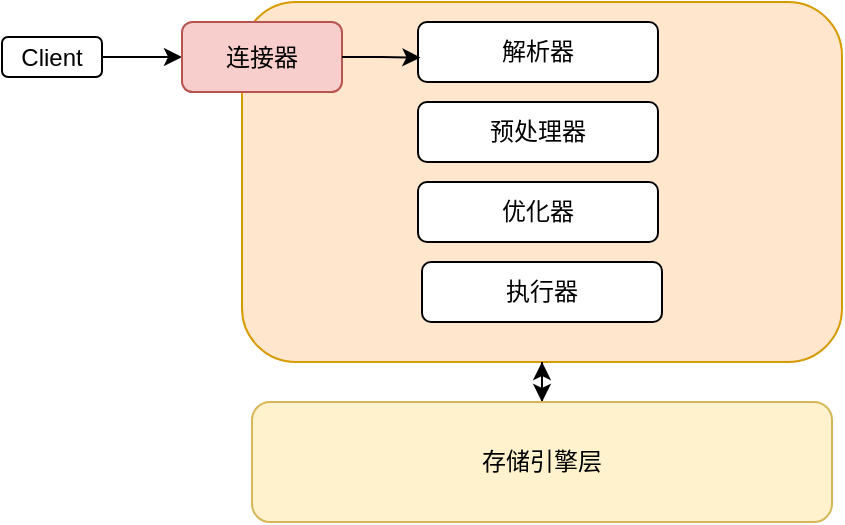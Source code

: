 <mxfile version="23.1.1" type="github">
  <diagram name="第 1 页" id="EwMwd_kU6AnY28zHRjP-">
    <mxGraphModel dx="792" dy="461" grid="1" gridSize="10" guides="1" tooltips="1" connect="1" arrows="1" fold="1" page="1" pageScale="1" pageWidth="827" pageHeight="1169" math="0" shadow="0">
      <root>
        <mxCell id="0" />
        <mxCell id="1" parent="0" />
        <mxCell id="woScWQKpYDabYdyXrbcq-23" style="edgeStyle=orthogonalEdgeStyle;rounded=0;orthogonalLoop=1;jettySize=auto;html=1;entryX=0;entryY=0.5;entryDx=0;entryDy=0;" edge="1" parent="1" source="woScWQKpYDabYdyXrbcq-1" target="woScWQKpYDabYdyXrbcq-22">
          <mxGeometry relative="1" as="geometry" />
        </mxCell>
        <mxCell id="woScWQKpYDabYdyXrbcq-1" value="Client" style="rounded=1;whiteSpace=wrap;html=1;" vertex="1" parent="1">
          <mxGeometry x="70" y="407.5" width="50" height="20" as="geometry" />
        </mxCell>
        <mxCell id="woScWQKpYDabYdyXrbcq-19" style="edgeStyle=orthogonalEdgeStyle;rounded=0;orthogonalLoop=1;jettySize=auto;html=1;" edge="1" parent="1" source="woScWQKpYDabYdyXrbcq-3">
          <mxGeometry relative="1" as="geometry">
            <mxPoint x="340" y="590" as="targetPoint" />
          </mxGeometry>
        </mxCell>
        <mxCell id="woScWQKpYDabYdyXrbcq-3" value="" style="rounded=1;whiteSpace=wrap;html=1;fillColor=#ffe6cc;strokeColor=#d79b00;" vertex="1" parent="1">
          <mxGeometry x="190" y="390" width="300" height="180" as="geometry" />
        </mxCell>
        <mxCell id="woScWQKpYDabYdyXrbcq-4" value="解析器" style="rounded=1;whiteSpace=wrap;html=1;" vertex="1" parent="1">
          <mxGeometry x="278" y="400" width="120" height="30" as="geometry" />
        </mxCell>
        <mxCell id="woScWQKpYDabYdyXrbcq-5" value="预处理器" style="rounded=1;whiteSpace=wrap;html=1;" vertex="1" parent="1">
          <mxGeometry x="278" y="440" width="120" height="30" as="geometry" />
        </mxCell>
        <mxCell id="woScWQKpYDabYdyXrbcq-6" value="优化器" style="rounded=1;whiteSpace=wrap;html=1;" vertex="1" parent="1">
          <mxGeometry x="278" y="480" width="120" height="30" as="geometry" />
        </mxCell>
        <mxCell id="woScWQKpYDabYdyXrbcq-7" value="执行器" style="rounded=1;whiteSpace=wrap;html=1;" vertex="1" parent="1">
          <mxGeometry x="280" y="520" width="120" height="30" as="geometry" />
        </mxCell>
        <mxCell id="woScWQKpYDabYdyXrbcq-18" style="edgeStyle=orthogonalEdgeStyle;rounded=0;orthogonalLoop=1;jettySize=auto;html=1;entryX=0.5;entryY=1;entryDx=0;entryDy=0;" edge="1" parent="1" source="woScWQKpYDabYdyXrbcq-8" target="woScWQKpYDabYdyXrbcq-3">
          <mxGeometry relative="1" as="geometry" />
        </mxCell>
        <mxCell id="woScWQKpYDabYdyXrbcq-8" value="存储引擎层" style="rounded=1;whiteSpace=wrap;html=1;fillColor=#fff2cc;strokeColor=#d6b656;" vertex="1" parent="1">
          <mxGeometry x="195" y="590" width="290" height="60" as="geometry" />
        </mxCell>
        <mxCell id="woScWQKpYDabYdyXrbcq-22" value="连接器" style="rounded=1;whiteSpace=wrap;html=1;fillColor=#f8cecc;strokeColor=#b85450;" vertex="1" parent="1">
          <mxGeometry x="160" y="400" width="80" height="35" as="geometry" />
        </mxCell>
        <mxCell id="woScWQKpYDabYdyXrbcq-24" style="edgeStyle=orthogonalEdgeStyle;rounded=0;orthogonalLoop=1;jettySize=auto;html=1;entryX=0.01;entryY=0.593;entryDx=0;entryDy=0;entryPerimeter=0;" edge="1" parent="1" source="woScWQKpYDabYdyXrbcq-22" target="woScWQKpYDabYdyXrbcq-4">
          <mxGeometry relative="1" as="geometry" />
        </mxCell>
      </root>
    </mxGraphModel>
  </diagram>
</mxfile>
